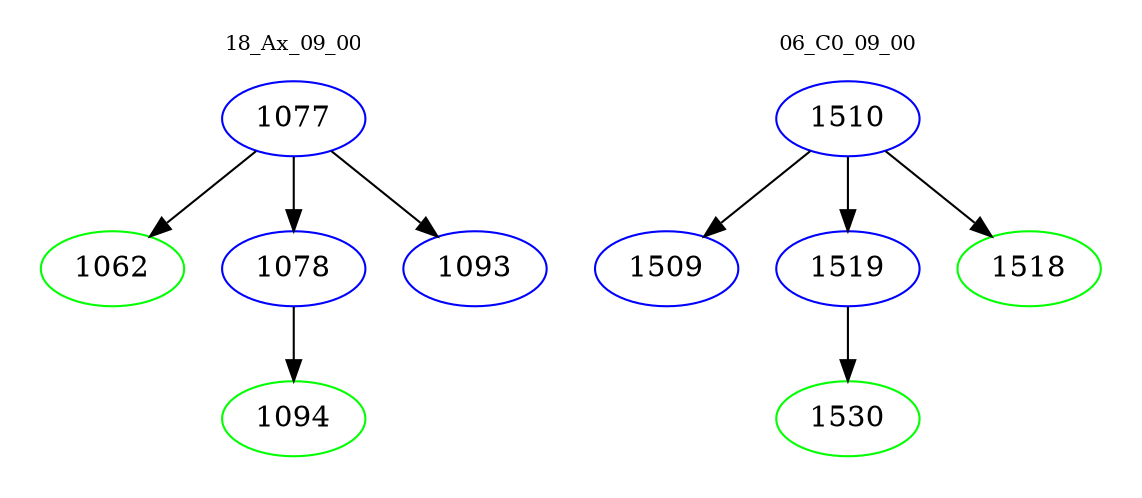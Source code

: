 digraph{
subgraph cluster_0 {
color = white
label = "18_Ax_09_00";
fontsize=10;
T0_1077 [label="1077", color="blue"]
T0_1077 -> T0_1062 [color="black"]
T0_1062 [label="1062", color="green"]
T0_1077 -> T0_1078 [color="black"]
T0_1078 [label="1078", color="blue"]
T0_1078 -> T0_1094 [color="black"]
T0_1094 [label="1094", color="green"]
T0_1077 -> T0_1093 [color="black"]
T0_1093 [label="1093", color="blue"]
}
subgraph cluster_1 {
color = white
label = "06_C0_09_00";
fontsize=10;
T1_1510 [label="1510", color="blue"]
T1_1510 -> T1_1509 [color="black"]
T1_1509 [label="1509", color="blue"]
T1_1510 -> T1_1519 [color="black"]
T1_1519 [label="1519", color="blue"]
T1_1519 -> T1_1530 [color="black"]
T1_1530 [label="1530", color="green"]
T1_1510 -> T1_1518 [color="black"]
T1_1518 [label="1518", color="green"]
}
}

